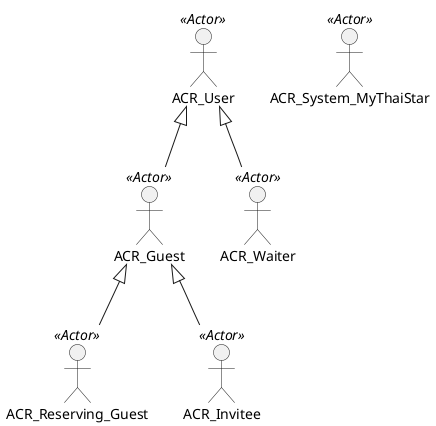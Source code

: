 @startuml
:ACR_Reserving_Guest: << Actor >> as ACR_Reserving_Guest
:ACR_Invitee: << Actor >> as ACR_Invitee
:ACR_Guest: << Actor >> as ACR_Guest

:ACR_User: << Actor >> as ACR_User
:ACR_Waiter: << Actor >> as ACR_Waiter
:ACR_System_MyThaiStar: << Actor >> as ACR_System_MyThaiStar

ACR_Guest <|-- ACR_Reserving_Guest
ACR_Guest <|-- ACR_Invitee
ACR_User <|--  ACR_Waiter
ACR_User <|--  ACR_Guest

@enduml
